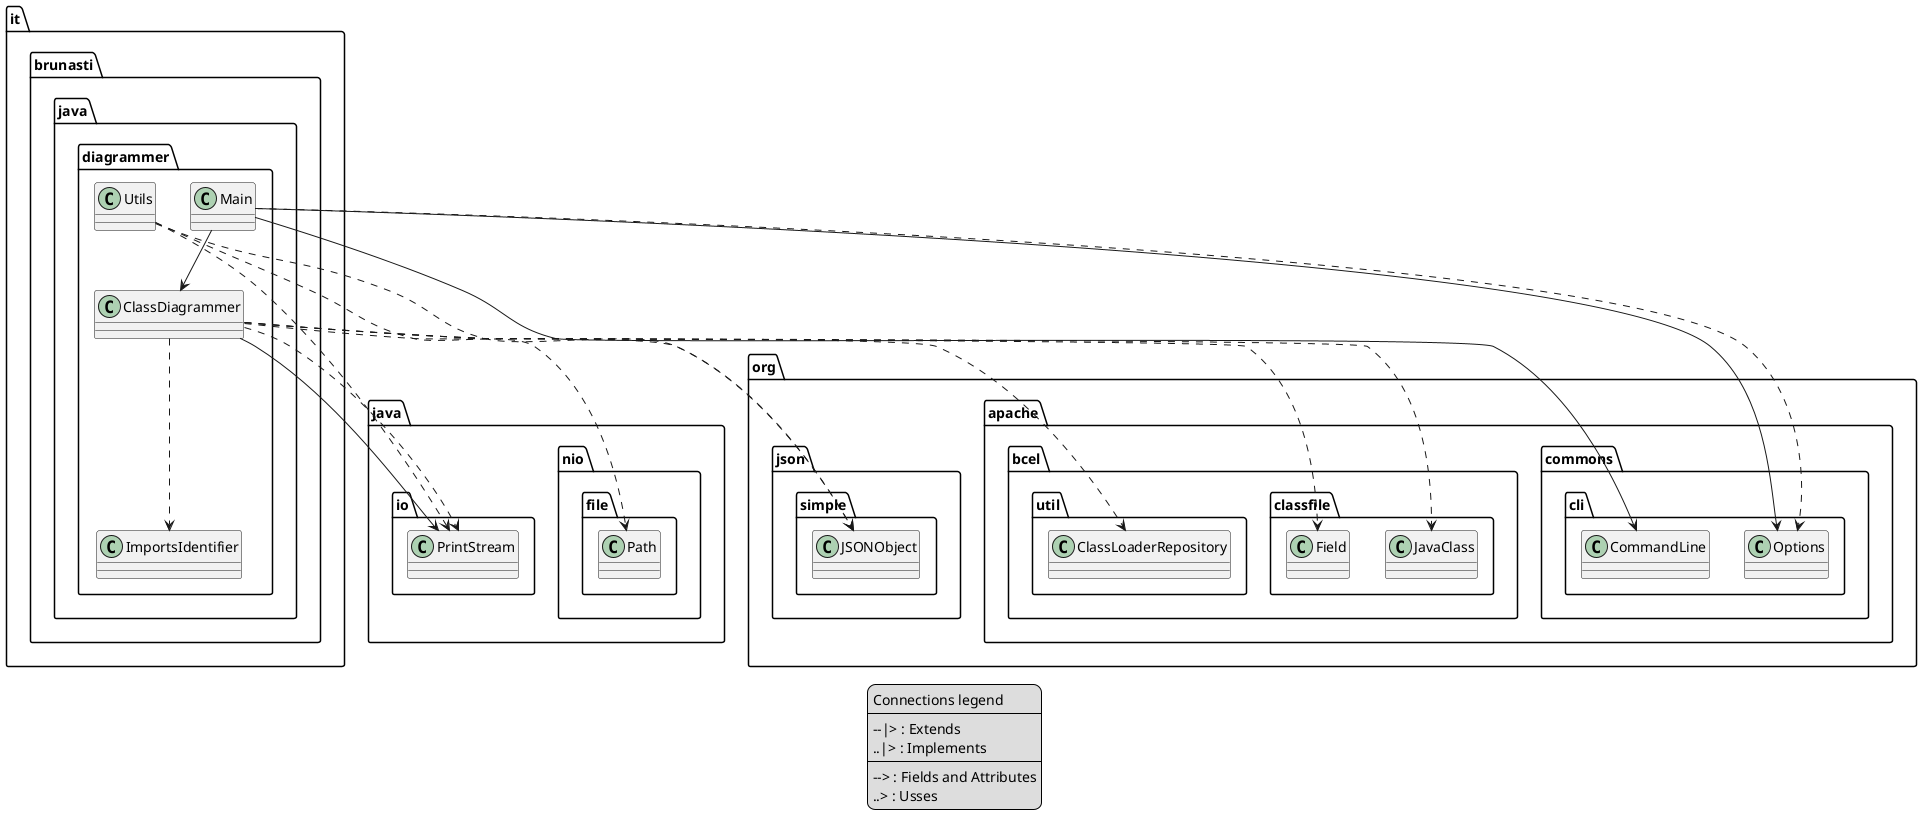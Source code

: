 @startuml
'https://plantuml.com/class-diagram

' GENERATE CLASS DIAGRAM ===========
' Generator       : it.brunasti.java.diagrammer.ClassDiagrammer
' Path            : [./target/classes]
' Configuration   : [./docs/config-withLegend.json]
' Generated at    : Fri Mar 29 12:29:38 CET 2024
legend
Connections legend
----
--|> : Extends
..|> : Implements
----
--> : Fields and Attributes
..> : Usses
end legend



' CLASSES =======
class it.brunasti.java.diagrammer.ClassDiagrammer
class it.brunasti.java.diagrammer.Utils
class it.brunasti.java.diagrammer.Main
class it.brunasti.java.diagrammer.ImportsIdentifier

' INHERITANCES =======

' IMPLEMENT INTERFACE =======

' FIELDS =======
it.brunasti.java.diagrammer.ClassDiagrammer --> java.io.PrintStream
it.brunasti.java.diagrammer.Main --> org.apache.commons.cli.CommandLine
it.brunasti.java.diagrammer.Main --> it.brunasti.java.diagrammer.ClassDiagrammer
it.brunasti.java.diagrammer.Main --> org.apache.commons.cli.Options

' USES =======
it.brunasti.java.diagrammer.ClassDiagrammer ..> java.io.PrintStream
it.brunasti.java.diagrammer.ClassDiagrammer ..> org.json.simple.JSONObject
it.brunasti.java.diagrammer.ClassDiagrammer ..> org.apache.bcel.classfile.JavaClass
it.brunasti.java.diagrammer.ClassDiagrammer ..> org.apache.bcel.classfile.Field
it.brunasti.java.diagrammer.ClassDiagrammer ..> org.apache.bcel.util.ClassLoaderRepository
it.brunasti.java.diagrammer.ClassDiagrammer ..> it.brunasti.java.diagrammer.ImportsIdentifier
it.brunasti.java.diagrammer.Utils ..> java.io.PrintStream
it.brunasti.java.diagrammer.Utils ..> org.json.simple.JSONObject
it.brunasti.java.diagrammer.Utils ..> java.nio.file.Path
it.brunasti.java.diagrammer.Main ..> org.apache.commons.cli.Options

' IMPORTS =======
' Java Files Path : 


@enduml
